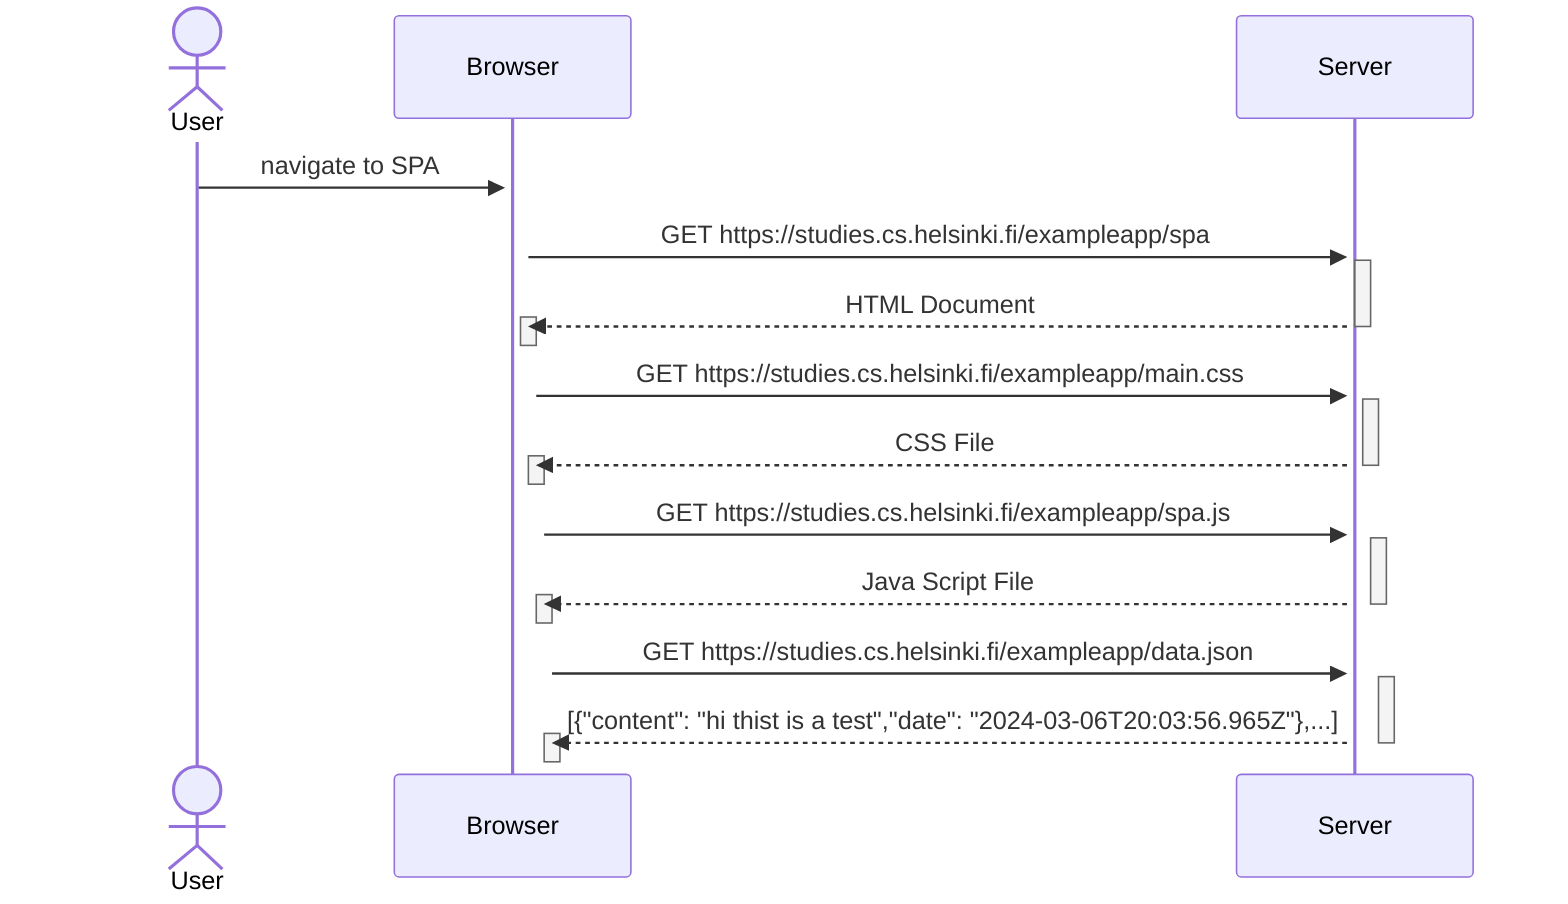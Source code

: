 sequenceDiagram
actor User
participant Browser
participant Server
User->>+Browser: navigate to SPA
activate Browser
activate Server
Browser->>+Server: GET https://studies.cs.helsinki.fi/exampleapp/spa
Server-->>+Browser: HTML Document
deactivate Browser
deactivate Server
activate Browser
activate Server
Browser->>+Server: GET https://studies.cs.helsinki.fi/exampleapp/main.css
Server-->>+Browser: CSS File
deactivate Browser
deactivate Server
activate Browser
activate Server
Browser->>+Server: GET https://studies.cs.helsinki.fi/exampleapp/spa.js
Server-->>+Browser: Java Script File
deactivate Browser
deactivate Server
activate Browser
activate Server
Browser->>+Server: GET https://studies.cs.helsinki.fi/exampleapp/data.json
Server-->>+Browser: [{"content": "hi thist is a test","date": "2024-03-06T20:03:56.965Z"},...]
deactivate Browser
deactivate Server